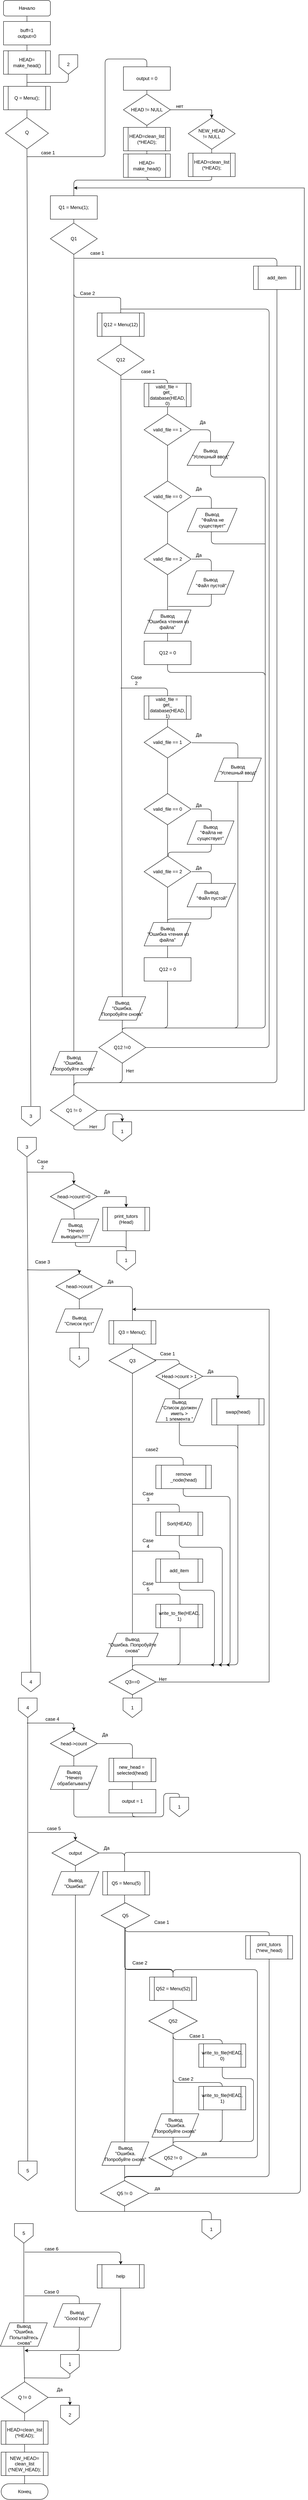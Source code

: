 <mxfile version="13.1.13" type="google"><diagram id="_tp3dQzSY6kzdeg2swQY" name="Page-1"><mxGraphModel dx="1038" dy="552" grid="1" gridSize="10" guides="1" tooltips="1" connect="1" arrows="1" fold="1" page="1" pageScale="1" pageWidth="827" pageHeight="1169" math="0" shadow="0"><root><mxCell id="0"/><mxCell id="1" parent="0"/><mxCell id="30OPwIiuVZA_b01aqFRT-155" value="" style="endArrow=none;html=1;exitX=0.5;exitY=1;exitDx=0;exitDy=0;edgeStyle=orthogonalEdgeStyle;entryX=0.5;entryY=0;entryDx=0;entryDy=0;" parent="1" source="30OPwIiuVZA_b01aqFRT-280" edge="1" target="30OPwIiuVZA_b01aqFRT-284"><mxGeometry width="50" height="50" relative="1" as="geometry"><mxPoint x="660" y="6129" as="sourcePoint"/><mxPoint x="544" y="6149" as="targetPoint"/><Array as="points"><mxPoint x="544" y="6149"/><mxPoint x="420" y="6149"/></Array></mxGeometry></mxCell><mxCell id="30OPwIiuVZA_b01aqFRT-156" value="" style="endArrow=none;html=1;exitX=0.5;exitY=1;exitDx=0;exitDy=0;edgeStyle=orthogonalEdgeStyle;entryX=0.5;entryY=0;entryDx=0;entryDy=0;" parent="1" source="30OPwIiuVZA_b01aqFRT-280" target="30OPwIiuVZA_b01aqFRT-286" edge="1"><mxGeometry width="50" height="50" relative="1" as="geometry"><mxPoint x="490" y="6039" as="sourcePoint"/><mxPoint x="610" y="6040" as="targetPoint"/><Array as="points"><mxPoint x="544" y="5909"/><mxPoint x="670" y="5909"/><mxPoint x="670" y="6060"/><mxPoint x="544" y="6060"/></Array></mxGeometry></mxCell><mxCell id="30OPwIiuVZA_b01aqFRT-157" value="" style="endArrow=none;html=1;edgeStyle=orthogonalEdgeStyle;" parent="1" edge="1"><mxGeometry width="50" height="50" relative="1" as="geometry"><mxPoint x="420" y="5619" as="sourcePoint"/><mxPoint x="660" y="6060" as="targetPoint"/><Array as="points"><mxPoint x="544" y="5619"/><mxPoint x="544" y="5799"/><mxPoint x="670" y="5799"/><mxPoint x="670" y="5899"/><mxPoint x="750" y="5899"/></Array></mxGeometry></mxCell><mxCell id="30OPwIiuVZA_b01aqFRT-160" value="" style="endArrow=none;html=1;edgeStyle=orthogonalEdgeStyle;entryX=0.5;entryY=0;entryDx=0;entryDy=0;" parent="1" edge="1" target="cly1dNXvCOqLPRIVeD7O-56"><mxGeometry width="50" height="50" relative="1" as="geometry"><mxPoint x="442" y="4659" as="sourcePoint"/><mxPoint x="442" y="3919" as="targetPoint"/><Array as="points"><mxPoint x="562" y="4659"/><mxPoint x="562" y="4840"/><mxPoint x="440" y="4840"/></Array></mxGeometry></mxCell><mxCell id="30OPwIiuVZA_b01aqFRT-161" value="" style="endArrow=none;html=1;edgeStyle=orthogonalEdgeStyle;" parent="1" edge="1"><mxGeometry width="50" height="50" relative="1" as="geometry"><mxPoint x="440" y="4549" as="sourcePoint"/><mxPoint x="550" y="4840" as="targetPoint"/><Array as="points"><mxPoint x="560" y="4549"/><mxPoint x="560" y="4649"/><mxPoint x="650" y="4649"/><mxPoint x="650" y="4840"/></Array></mxGeometry></mxCell><mxCell id="30OPwIiuVZA_b01aqFRT-164" value="" style="endArrow=none;html=1;exitX=0.5;exitY=1;exitDx=0;exitDy=0;edgeStyle=orthogonalEdgeStyle;" parent="1" source="30OPwIiuVZA_b01aqFRT-262" edge="1"><mxGeometry width="50" height="50" relative="1" as="geometry"><mxPoint x="190" y="1700" as="sourcePoint"/><mxPoint x="290" y="1070" as="targetPoint"/><Array as="points"><mxPoint x="290" y="1070"/></Array></mxGeometry></mxCell><mxCell id="30OPwIiuVZA_b01aqFRT-165" value="" style="endArrow=none;html=1;exitX=0.5;exitY=1;exitDx=0;exitDy=0;edgeStyle=orthogonalEdgeStyle;entryX=0.5;entryY=0;entryDx=0;entryDy=0;" parent="1" edge="1" target="30OPwIiuVZA_b01aqFRT-255" source="30OPwIiuVZA_b01aqFRT-246"><mxGeometry width="50" height="50" relative="1" as="geometry"><mxPoint x="592" y="2480" as="sourcePoint"/><mxPoint x="530" y="3210" as="targetPoint"/><Array as="points"><mxPoint x="710" y="3210"/><mxPoint x="414" y="3210"/></Array></mxGeometry></mxCell><mxCell id="30OPwIiuVZA_b01aqFRT-166" value="" style="endArrow=none;html=1;edgeStyle=orthogonalEdgeStyle;exitX=1;exitY=0.5;exitDx=0;exitDy=0;" parent="1" source="30OPwIiuVZA_b01aqFRT-255" edge="1"><mxGeometry width="50" height="50" relative="1" as="geometry"><mxPoint x="410" y="3120" as="sourcePoint"/><mxPoint x="410" y="1370" as="targetPoint"/><Array as="points"><mxPoint x="790" y="3260"/><mxPoint x="790" y="1370"/></Array></mxGeometry></mxCell><mxCell id="30OPwIiuVZA_b01aqFRT-167" value="" style="endArrow=none;html=1;exitX=0.5;exitY=0;exitDx=0;exitDy=0;" parent="1" edge="1" source="30OPwIiuVZA_b01aqFRT-254"><mxGeometry width="50" height="50" relative="1" as="geometry"><mxPoint x="410" y="3110" as="sourcePoint"/><mxPoint x="410" y="1343.6" as="targetPoint"/></mxGeometry></mxCell><mxCell id="30OPwIiuVZA_b01aqFRT-168" value="" style="endArrow=none;html=1;exitX=1;exitY=0.5;exitDx=0;exitDy=0;edgeStyle=orthogonalEdgeStyle;" parent="1" edge="1"><mxGeometry width="50" height="50" relative="1" as="geometry"><mxPoint x="592" y="2649.5" as="sourcePoint"/><mxPoint x="532" y="2770.5" as="targetPoint"/><Array as="points"><mxPoint x="642" y="2650"/><mxPoint x="642" y="2760"/><mxPoint x="532" y="2760"/></Array></mxGeometry></mxCell><mxCell id="30OPwIiuVZA_b01aqFRT-169" value="" style="endArrow=none;html=1;exitX=1;exitY=0.5;exitDx=0;exitDy=0;edgeStyle=orthogonalEdgeStyle;fontStyle=1;entryX=0.5;entryY=0;entryDx=0;entryDy=0;" parent="1" edge="1" target="30OPwIiuVZA_b01aqFRT-251"><mxGeometry width="50" height="50" relative="1" as="geometry"><mxPoint x="592" y="2810" as="sourcePoint"/><mxPoint x="532" y="2931" as="targetPoint"/><Array as="points"><mxPoint x="642" y="2810"/><mxPoint x="642" y="2931"/><mxPoint x="530" y="2931"/></Array></mxGeometry></mxCell><mxCell id="30OPwIiuVZA_b01aqFRT-170" value="" style="endArrow=none;html=1;edgeStyle=orthogonalEdgeStyle;entryX=0.5;entryY=0;entryDx=0;entryDy=0;" parent="1" edge="1" target="30OPwIiuVZA_b01aqFRT-255"><mxGeometry width="50" height="50" relative="1" as="geometry"><mxPoint x="410" y="2340" as="sourcePoint"/><mxPoint x="430" y="3210" as="targetPoint"/><Array as="points"><mxPoint x="530" y="2340"/><mxPoint x="530" y="3210"/><mxPoint x="414" y="3210"/></Array></mxGeometry></mxCell><mxCell id="30OPwIiuVZA_b01aqFRT-172" value="" style="endArrow=none;html=1;edgeStyle=orthogonalEdgeStyle;" parent="1" edge="1"><mxGeometry width="50" height="50" relative="1" as="geometry"><mxPoint x="410" y="1550" as="sourcePoint"/><mxPoint x="700" y="3210" as="targetPoint"/><Array as="points"><mxPoint x="530" y="1550"/><mxPoint x="530" y="2300"/><mxPoint x="780" y="2300"/><mxPoint x="780" y="3210"/></Array></mxGeometry></mxCell><mxCell id="30OPwIiuVZA_b01aqFRT-173" value="" style="endArrow=none;html=1;exitX=1;exitY=0.5;exitDx=0;exitDy=0;edgeStyle=orthogonalEdgeStyle;" parent="1" edge="1"><mxGeometry width="50" height="50" relative="1" as="geometry"><mxPoint x="592" y="1849.5" as="sourcePoint"/><mxPoint x="780" y="1971" as="targetPoint"/><Array as="points"><mxPoint x="642" y="1849.5"/><mxPoint x="642" y="1970.5"/></Array></mxGeometry></mxCell><mxCell id="30OPwIiuVZA_b01aqFRT-174" value="" style="endArrow=none;html=1;exitX=1;exitY=0.5;exitDx=0;exitDy=0;edgeStyle=orthogonalEdgeStyle;" parent="1" edge="1"><mxGeometry width="50" height="50" relative="1" as="geometry"><mxPoint x="592" y="2010" as="sourcePoint"/><mxPoint x="532" y="2131" as="targetPoint"/><Array as="points"><mxPoint x="642" y="2010"/><mxPoint x="642" y="2131"/></Array></mxGeometry></mxCell><mxCell id="30OPwIiuVZA_b01aqFRT-175" value="" style="endArrow=none;html=1;exitX=1;exitY=0.5;exitDx=0;exitDy=0;edgeStyle=orthogonalEdgeStyle;" parent="1" source="30OPwIiuVZA_b01aqFRT-236" edge="1"><mxGeometry width="50" height="50" relative="1" as="geometry"><mxPoint x="940" y="1830" as="sourcePoint"/><mxPoint x="780" y="2310" as="targetPoint"/><Array as="points"><mxPoint x="640" y="1679"/><mxPoint x="640" y="1800"/></Array></mxGeometry></mxCell><mxCell id="30OPwIiuVZA_b01aqFRT-176" value="" style="endArrow=classic;html=1;edgeStyle=orthogonalEdgeStyle;" parent="1" edge="1"><mxGeometry width="50" height="50" relative="1" as="geometry"><mxPoint x="164" y="6455" as="sourcePoint"/><mxPoint x="164" y="6595" as="targetPoint"/><Array as="points"><mxPoint x="304" y="6455"/><mxPoint x="304" y="6595"/><mxPoint x="164" y="6595"/></Array></mxGeometry></mxCell><mxCell id="30OPwIiuVZA_b01aqFRT-177" value="" style="endArrow=none;html=1;exitX=1;exitY=0.5;exitDx=0;exitDy=0;edgeStyle=orthogonalEdgeStyle;entryX=0.5;entryY=0;entryDx=0;entryDy=0;" parent="1" source="30OPwIiuVZA_b01aqFRT-204" edge="1" target="30OPwIiuVZA_b01aqFRT-279"><mxGeometry width="50" height="50" relative="1" as="geometry"><mxPoint x="710" y="5689" as="sourcePoint"/><mxPoint x="420" y="5619" as="targetPoint"/><Array as="points"><mxPoint x="420" y="5322"/><mxPoint x="420" y="5620"/><mxPoint x="544" y="5620"/></Array></mxGeometry></mxCell><mxCell id="30OPwIiuVZA_b01aqFRT-178" value="" style="endArrow=none;html=1;exitX=0.5;exitY=1;exitDx=0;exitDy=0;edgeStyle=orthogonalEdgeStyle;entryX=0.5;entryY=0;entryDx=0;entryDy=0;" parent="1" source="30OPwIiuVZA_b01aqFRT-192" target="30OPwIiuVZA_b01aqFRT-202" edge="1"><mxGeometry width="50" height="50" relative="1" as="geometry"><mxPoint x="690" y="5249" as="sourcePoint"/><mxPoint x="430" y="5239" as="targetPoint"/></mxGeometry></mxCell><mxCell id="30OPwIiuVZA_b01aqFRT-179" value="" style="endArrow=classic;html=1;edgeStyle=orthogonalEdgeStyle;" parent="1" edge="1"><mxGeometry width="50" height="50" relative="1" as="geometry"><mxPoint x="440" y="4429" as="sourcePoint"/><mxPoint x="640" y="4840" as="targetPoint"/><Array as="points"><mxPoint x="560" y="4429"/><mxPoint x="560" y="4539"/><mxPoint x="670" y="4539"/><mxPoint x="670" y="4840"/></Array></mxGeometry></mxCell><mxCell id="30OPwIiuVZA_b01aqFRT-180" value="" style="endArrow=classic;html=1;edgeStyle=orthogonalEdgeStyle;" parent="1" edge="1"><mxGeometry width="50" height="50" relative="1" as="geometry"><mxPoint x="440" y="4309" as="sourcePoint"/><mxPoint x="660" y="4840" as="targetPoint"/><Array as="points"><mxPoint x="570" y="4309"/><mxPoint x="570" y="4409"/><mxPoint x="690" y="4409"/><mxPoint x="690" y="4840"/></Array></mxGeometry></mxCell><mxCell id="30OPwIiuVZA_b01aqFRT-181" value="" style="endArrow=classic;html=1;exitX=1;exitY=0.5;exitDx=0;exitDy=0;edgeStyle=orthogonalEdgeStyle;entryX=0.5;entryY=0;entryDx=0;entryDy=0;" parent="1" source="30OPwIiuVZA_b01aqFRT-217" edge="1" target="30OPwIiuVZA_b01aqFRT-218"><mxGeometry width="50" height="50" relative="1" as="geometry"><mxPoint x="430" y="4309" as="sourcePoint"/><mxPoint x="690" y="4279" as="targetPoint"/></mxGeometry></mxCell><mxCell id="30OPwIiuVZA_b01aqFRT-182" value="" style="endArrow=classic;html=1;edgeStyle=orthogonalEdgeStyle;" parent="1" source="30OPwIiuVZA_b01aqFRT-268" edge="1"><mxGeometry width="50" height="50" relative="1" as="geometry"><mxPoint x="170" y="3829" as="sourcePoint"/><mxPoint x="680" y="4840" as="targetPoint"/><Array as="points"><mxPoint x="440" y="3872"/><mxPoint x="440" y="4059"/><mxPoint x="560" y="4059"/><mxPoint x="560" y="4279"/><mxPoint x="710" y="4279"/><mxPoint x="710" y="4840"/></Array></mxGeometry></mxCell><mxCell id="30OPwIiuVZA_b01aqFRT-183" value="" style="endArrow=classic;html=1;exitX=0.5;exitY=1;exitDx=0;exitDy=0;entryX=0.5;entryY=1;entryDx=0;entryDy=0;" parent="1" source="30OPwIiuVZA_b01aqFRT-195" target="30OPwIiuVZA_b01aqFRT-196" edge="1"><mxGeometry width="50" height="50" relative="1" as="geometry"><mxPoint x="360" y="4389" as="sourcePoint"/><mxPoint x="410" y="4339" as="targetPoint"/></mxGeometry></mxCell><mxCell id="30OPwIiuVZA_b01aqFRT-185" value="Начало" style="rounded=1;whiteSpace=wrap;html=1;fontSize=12;glass=0;strokeWidth=1;shadow=0;" parent="1" vertex="1"><mxGeometry x="110" y="580" width="120" height="40" as="geometry"/></mxCell><mxCell id="30OPwIiuVZA_b01aqFRT-186" value="" style="rounded=0;html=1;jettySize=auto;orthogonalLoop=1;fontSize=11;endArrow=block;endFill=0;endSize=8;strokeWidth=1;shadow=0;labelBackgroundColor=none;edgeStyle=orthogonalEdgeStyle;exitX=0.5;exitY=1;exitDx=0;exitDy=0;strokeColor=none;horizontal=1;" parent="1" source="30OPwIiuVZA_b01aqFRT-190" target="30OPwIiuVZA_b01aqFRT-188" edge="1"><mxGeometry y="20" relative="1" as="geometry"><mxPoint as="offset"/><mxPoint x="170" y="940" as="sourcePoint"/></mxGeometry></mxCell><mxCell id="30OPwIiuVZA_b01aqFRT-188" value="Q" style="rhombus;whiteSpace=wrap;html=1;shadow=0;fontFamily=Helvetica;fontSize=12;align=center;strokeWidth=1;spacing=6;spacingTop=-4;" parent="1" vertex="1"><mxGeometry x="115" y="880" width="110" height="80" as="geometry"/></mxCell><mxCell id="30OPwIiuVZA_b01aqFRT-189" value="Конец" style="rounded=1;whiteSpace=wrap;html=1;fontSize=12;glass=0;strokeWidth=1;shadow=0;arcSize=50;" parent="1" vertex="1"><mxGeometry x="104" y="6936" width="120" height="40" as="geometry"/></mxCell><mxCell id="30OPwIiuVZA_b01aqFRT-190" value="Q = Menu();" style="shape=process;whiteSpace=wrap;html=1;backgroundOutline=1;" parent="1" vertex="1"><mxGeometry x="110" y="800" width="120" height="60" as="geometry"/></mxCell><mxCell id="30OPwIiuVZA_b01aqFRT-191" value="print_tutors&lt;br&gt;(Head)" style="shape=process;whiteSpace=wrap;html=1;backgroundOutline=1;" parent="1" vertex="1"><mxGeometry x="364" y="3669" width="120" height="60" as="geometry"/></mxCell><mxCell id="30OPwIiuVZA_b01aqFRT-193" value="print_tutors&lt;br&gt;(*new_head)" style="shape=process;whiteSpace=wrap;html=1;backgroundOutline=1;" parent="1" vertex="1"><mxGeometry x="730" y="5533" width="120" height="60" as="geometry"/></mxCell><mxCell id="30OPwIiuVZA_b01aqFRT-194" value="" style="endArrow=classic;html=1;entryX=0.5;entryY=0;entryDx=0;entryDy=0;edgeStyle=orthogonalEdgeStyle;" parent="1" target="30OPwIiuVZA_b01aqFRT-195" edge="1"><mxGeometry width="50" height="50" relative="1" as="geometry"><mxPoint x="170" y="3579" as="sourcePoint"/><mxPoint x="290" y="4199" as="targetPoint"/><Array as="points"><mxPoint x="290" y="3579"/></Array></mxGeometry></mxCell><mxCell id="30OPwIiuVZA_b01aqFRT-195" value="head-&amp;gt;count!=0" style="rhombus;whiteSpace=wrap;html=1;" parent="1" vertex="1"><mxGeometry x="230" y="3609" width="120" height="65" as="geometry"/></mxCell><mxCell id="30OPwIiuVZA_b01aqFRT-196" value="Вывод&lt;br&gt;&quot;Нечего выводить!!!!!&quot;" style="shape=parallelogram;perimeter=parallelogramPerimeter;whiteSpace=wrap;html=1;" parent="1" vertex="1"><mxGeometry x="234" y="3699" width="120" height="60" as="geometry"/></mxCell><mxCell id="30OPwIiuVZA_b01aqFRT-197" value="" style="endArrow=classic;html=1;entryX=0.5;entryY=0;entryDx=0;entryDy=0;edgeStyle=orthogonalEdgeStyle;" parent="1" target="30OPwIiuVZA_b01aqFRT-198" edge="1"><mxGeometry width="50" height="50" relative="1" as="geometry"><mxPoint x="170" y="4989" as="sourcePoint"/><mxPoint x="290" y="5009" as="targetPoint"/><Array as="points"><mxPoint x="290" y="4989"/></Array></mxGeometry></mxCell><mxCell id="30OPwIiuVZA_b01aqFRT-198" value="head-&amp;gt;count" style="rhombus;whiteSpace=wrap;html=1;" parent="1" vertex="1"><mxGeometry x="230" y="5009" width="120" height="65" as="geometry"/></mxCell><mxCell id="30OPwIiuVZA_b01aqFRT-199" value="Вывод&lt;br&gt;&quot;Нечего обрабатывать!!" style="shape=parallelogram;perimeter=parallelogramPerimeter;whiteSpace=wrap;html=1;" parent="1" vertex="1"><mxGeometry x="230" y="5099" width="120" height="60" as="geometry"/></mxCell><mxCell id="30OPwIiuVZA_b01aqFRT-200" value="case 4" style="text;html=1;strokeColor=none;fillColor=none;align=center;verticalAlign=middle;whiteSpace=wrap;rounded=0;" parent="1" vertex="1"><mxGeometry x="210" y="4969" width="50" height="20" as="geometry"/></mxCell><mxCell id="30OPwIiuVZA_b01aqFRT-201" value="Да" style="text;html=1;strokeColor=none;fillColor=none;align=center;verticalAlign=middle;whiteSpace=wrap;rounded=0;" parent="1" vertex="1"><mxGeometry x="354" y="5299" width="40" height="20" as="geometry"/></mxCell><mxCell id="30OPwIiuVZA_b01aqFRT-202" value="output = 1" style="rounded=0;whiteSpace=wrap;html=1;" parent="1" vertex="1"><mxGeometry x="380" y="5159" width="120" height="60" as="geometry"/></mxCell><mxCell id="30OPwIiuVZA_b01aqFRT-203" value="" style="endArrow=classic;html=1;entryX=0.5;entryY=0;entryDx=0;entryDy=0;edgeStyle=orthogonalEdgeStyle;" parent="1" target="30OPwIiuVZA_b01aqFRT-204" edge="1"><mxGeometry width="50" height="50" relative="1" as="geometry"><mxPoint x="174" y="5269" as="sourcePoint"/><mxPoint x="294" y="5289" as="targetPoint"/><Array as="points"><mxPoint x="294" y="5269"/></Array></mxGeometry></mxCell><mxCell id="30OPwIiuVZA_b01aqFRT-204" value="output" style="rhombus;whiteSpace=wrap;html=1;" parent="1" vertex="1"><mxGeometry x="234" y="5289" width="120" height="65" as="geometry"/></mxCell><mxCell id="30OPwIiuVZA_b01aqFRT-205" value="case 5" style="text;html=1;strokeColor=none;fillColor=none;align=center;verticalAlign=middle;whiteSpace=wrap;rounded=0;" parent="1" vertex="1"><mxGeometry x="214" y="5249" width="50" height="20" as="geometry"/></mxCell><mxCell id="30OPwIiuVZA_b01aqFRT-206" value="Вывод&lt;br&gt;&quot;Ошибка!&quot;" style="shape=parallelogram;perimeter=parallelogramPerimeter;whiteSpace=wrap;html=1;" parent="1" vertex="1"><mxGeometry x="234" y="5369" width="120" height="60" as="geometry"/></mxCell><mxCell id="30OPwIiuVZA_b01aqFRT-207" value="" style="endArrow=classic;html=1;entryX=0.5;entryY=0;entryDx=0;entryDy=0;edgeStyle=orthogonalEdgeStyle;" parent="1" target="30OPwIiuVZA_b01aqFRT-226" edge="1"><mxGeometry width="50" height="50" relative="1" as="geometry"><mxPoint x="164" y="6343" as="sourcePoint"/><mxPoint x="288" y="6363" as="targetPoint"/><Array as="points"><mxPoint x="410" y="6343"/></Array></mxGeometry></mxCell><mxCell id="30OPwIiuVZA_b01aqFRT-208" value="case 6" style="text;html=1;strokeColor=none;fillColor=none;align=center;verticalAlign=middle;whiteSpace=wrap;rounded=0;" parent="1" vertex="1"><mxGeometry x="208" y="6325" width="50" height="20" as="geometry"/></mxCell><mxCell id="30OPwIiuVZA_b01aqFRT-209" value="Case 0&lt;span style=&quot;color: rgba(0 , 0 , 0 , 0) ; font-family: monospace ; font-size: 0px ; white-space: nowrap&quot;&gt;%3CmxGraphModel%3E%3Croot%3E%3CmxCell%20id%3D%220%22%2F%3E%3CmxCell%20id%3D%221%22%20parent%3D%220%22%2F%3E%3CmxCell%20id%3D%222%22%20value%3D%22Case%201%22%20style%3D%22text%3Bhtml%3D1%3BstrokeColor%3Dnone%3BfillColor%3Dnone%3Balign%3Dcenter%3BverticalAlign%3Dmiddle%3BwhiteSpace%3Dwrap%3Brounded%3D0%3B%22%20vertex%3D%221%22%20parent%3D%221%22%3E%3CmxGeometry%20x%3D%22260%22%20y%3D%22280%22%20width%3D%2250%22%20height%3D%2220%22%20as%3D%22geometry%22%2F%3E%3C%2FmxCell%3E%3C%2Froot%3E%3C%2FmxGraphModel%0&lt;/span&gt;" style="text;html=1;strokeColor=none;fillColor=none;align=center;verticalAlign=middle;whiteSpace=wrap;rounded=0;" parent="1" vertex="1"><mxGeometry x="208" y="6435" width="50" height="20" as="geometry"/></mxCell><mxCell id="30OPwIiuVZA_b01aqFRT-210" value="Вывод&lt;br&gt;&quot;Good buy!&quot;" style="shape=parallelogram;perimeter=parallelogramPerimeter;whiteSpace=wrap;html=1;" parent="1" vertex="1"><mxGeometry x="238" y="6475" width="120" height="60" as="geometry"/></mxCell><mxCell id="30OPwIiuVZA_b01aqFRT-212" value="Да" style="text;html=1;strokeColor=none;fillColor=none;align=center;verticalAlign=middle;whiteSpace=wrap;rounded=0;" parent="1" vertex="1"><mxGeometry x="350" y="5009" width="40" height="20" as="geometry"/></mxCell><mxCell id="30OPwIiuVZA_b01aqFRT-213" value="HEAD= make_head()" style="shape=process;whiteSpace=wrap;html=1;backgroundOutline=1;" parent="1" vertex="1"><mxGeometry x="110" y="709" width="120" height="60" as="geometry"/></mxCell><mxCell id="30OPwIiuVZA_b01aqFRT-215" value="Q3 = Menu();" style="shape=process;whiteSpace=wrap;html=1;backgroundOutline=1;" parent="1" vertex="1"><mxGeometry x="380" y="3959" width="120" height="60" as="geometry"/></mxCell><mxCell id="30OPwIiuVZA_b01aqFRT-216" value="Q3" style="rhombus;whiteSpace=wrap;html=1;" parent="1" vertex="1"><mxGeometry x="380" y="4029" width="120" height="65" as="geometry"/></mxCell><mxCell id="30OPwIiuVZA_b01aqFRT-217" value="Head-&amp;gt;count &amp;gt; 1" style="rhombus;whiteSpace=wrap;html=1;" parent="1" vertex="1"><mxGeometry x="500" y="4069" width="120" height="65" as="geometry"/></mxCell><mxCell id="30OPwIiuVZA_b01aqFRT-218" value="swap(head)" style="shape=process;whiteSpace=wrap;html=1;backgroundOutline=1;" parent="1" vertex="1"><mxGeometry x="643" y="4159" width="134" height="67" as="geometry"/></mxCell><mxCell id="30OPwIiuVZA_b01aqFRT-219" value="Вывод&lt;br&gt;&quot;Список должен иметь &amp;gt; &lt;br&gt;1 элемента &quot;" style="shape=parallelogram;perimeter=parallelogramPerimeter;whiteSpace=wrap;html=1;" parent="1" vertex="1"><mxGeometry x="500" y="4159" width="120" height="60" as="geometry"/></mxCell><mxCell id="30OPwIiuVZA_b01aqFRT-220" value="Case 3&lt;span style=&quot;color: rgba(0 , 0 , 0 , 0) ; font-family: monospace ; font-size: 0px ; white-space: nowrap&quot;&gt;%3CmxGraphModel%3E%3Croot%3E%3CmxCell%20id%3D%220%22%2F%3E%3CmxCell%20id%3D%221%22%20parent%3D%220%22%2F%3E%3CmxCell%20id%3D%222%22%20value%3D%22Case%201%22%20style%3D%22text%3Bhtml%3D1%3BstrokeColor%3Dnone%3BfillColor%3Dnone%3Balign%3Dcenter%3BverticalAlign%3Dmiddle%3BwhiteSpace%3Dwrap%3Brounded%3D0%3B%22%20vertex%3D%221%22%20parent%3D%221%22%3E%3CmxGeometry%20x%3D%22260%22%20y%3D%22280%22%20width%3D%2250%22%20height%3D%2220%22%20as%3D%22geometry%22%2F%3E%3C%2FmxCell%3E%3C%2Froot%3E%3C%2FmxGraphModel%33&lt;/span&gt;" style="text;html=1;strokeColor=none;fillColor=none;align=center;verticalAlign=middle;whiteSpace=wrap;rounded=0;" parent="1" vertex="1"><mxGeometry x="185" y="3799" width="50" height="20" as="geometry"/></mxCell><mxCell id="30OPwIiuVZA_b01aqFRT-221" value="Case 1" style="text;html=1;strokeColor=none;fillColor=none;align=center;verticalAlign=middle;whiteSpace=wrap;rounded=0;" parent="1" vertex="1"><mxGeometry x="505" y="4029" width="50" height="30" as="geometry"/></mxCell><mxCell id="30OPwIiuVZA_b01aqFRT-222" value="remove&lt;br&gt;_node(head)" style="shape=process;whiteSpace=wrap;html=1;backgroundOutline=1;" parent="1" vertex="1"><mxGeometry x="500" y="4329" width="142" height="60" as="geometry"/></mxCell><mxCell id="30OPwIiuVZA_b01aqFRT-223" value="case2" style="text;html=1;strokeColor=none;fillColor=none;align=center;verticalAlign=middle;whiteSpace=wrap;rounded=0;" parent="1" vertex="1"><mxGeometry x="470" y="4279" width="40" height="20" as="geometry"/></mxCell><mxCell id="30OPwIiuVZA_b01aqFRT-224" value="Case 3" style="text;html=1;strokeColor=none;fillColor=none;align=center;verticalAlign=middle;whiteSpace=wrap;rounded=0;" parent="1" vertex="1"><mxGeometry x="460" y="4399" width="40" height="20" as="geometry"/></mxCell><mxCell id="30OPwIiuVZA_b01aqFRT-225" value="Вывод&lt;br&gt;&quot;Список пуст&quot;" style="shape=parallelogram;perimeter=parallelogramPerimeter;whiteSpace=wrap;html=1;" parent="1" vertex="1"><mxGeometry x="244" y="3929" width="120" height="60" as="geometry"/></mxCell><mxCell id="30OPwIiuVZA_b01aqFRT-226" value="help" style="shape=process;whiteSpace=wrap;html=1;backgroundOutline=1;" parent="1" vertex="1"><mxGeometry x="350" y="6375" width="120" height="60" as="geometry"/></mxCell><mxCell id="eL4q997nay1xTTsP0k0q-43" style="edgeStyle=orthogonalEdgeStyle;rounded=0;orthogonalLoop=1;jettySize=auto;html=1;exitX=1;exitY=0.5;exitDx=0;exitDy=0;entryX=0.5;entryY=0;entryDx=0;entryDy=0;" parent="1" source="30OPwIiuVZA_b01aqFRT-227" target="eL4q997nay1xTTsP0k0q-42" edge="1"><mxGeometry relative="1" as="geometry"/></mxCell><mxCell id="30OPwIiuVZA_b01aqFRT-227" value="Q != 0" style="rhombus;whiteSpace=wrap;html=1;" parent="1" vertex="1"><mxGeometry x="104" y="6675" width="120" height="80" as="geometry"/></mxCell><mxCell id="30OPwIiuVZA_b01aqFRT-228" value="Да" style="text;html=1;strokeColor=none;fillColor=none;align=center;verticalAlign=middle;whiteSpace=wrap;rounded=0;" parent="1" vertex="1"><mxGeometry x="234" y="6685" width="40" height="20" as="geometry"/></mxCell><mxCell id="30OPwIiuVZA_b01aqFRT-229" value="output = 0" style="rounded=0;whiteSpace=wrap;html=1;" parent="1" vertex="1"><mxGeometry x="417" y="750" width="120" height="60" as="geometry"/></mxCell><mxCell id="30OPwIiuVZA_b01aqFRT-230" value="Q1 = Menu(1);" style="rounded=0;whiteSpace=wrap;html=1;" parent="1" vertex="1"><mxGeometry x="230" y="1080" width="120" height="60" as="geometry"/></mxCell><mxCell id="30OPwIiuVZA_b01aqFRT-231" value="Q1" style="rhombus;whiteSpace=wrap;html=1;" parent="1" vertex="1"><mxGeometry x="230" y="1150" width="120" height="80" as="geometry"/></mxCell><mxCell id="30OPwIiuVZA_b01aqFRT-232" value="add_item" style="shape=process;whiteSpace=wrap;html=1;backgroundOutline=1;" parent="1" vertex="1"><mxGeometry x="750" y="1260" width="120" height="60" as="geometry"/></mxCell><mxCell id="30OPwIiuVZA_b01aqFRT-233" value="Q12 = Menu(12)" style="shape=process;whiteSpace=wrap;html=1;backgroundOutline=1;" parent="1" vertex="1"><mxGeometry x="350" y="1380" width="120" height="60" as="geometry"/></mxCell><mxCell id="30OPwIiuVZA_b01aqFRT-234" value="Q12" style="rhombus;whiteSpace=wrap;html=1;" parent="1" vertex="1"><mxGeometry x="350" y="1460" width="120" height="80" as="geometry"/></mxCell><mxCell id="30OPwIiuVZA_b01aqFRT-235" value="valid_file =&amp;nbsp;&lt;br&gt;get_&lt;br&gt;database(HEAD, 0)" style="shape=process;whiteSpace=wrap;html=1;backgroundOutline=1;" parent="1" vertex="1"><mxGeometry x="470" y="1560" width="120" height="60" as="geometry"/></mxCell><mxCell id="30OPwIiuVZA_b01aqFRT-236" value="valid_file == 1" style="rhombus;whiteSpace=wrap;html=1;" parent="1" vertex="1"><mxGeometry x="470" y="1639" width="120" height="80" as="geometry"/></mxCell><mxCell id="30OPwIiuVZA_b01aqFRT-237" value="Вывод&lt;br&gt;&quot;Успешный ввод&quot;" style="shape=parallelogram;perimeter=parallelogramPerimeter;whiteSpace=wrap;html=1;size=0.267;" parent="1" vertex="1"><mxGeometry x="580" y="1710" width="120" height="60" as="geometry"/></mxCell><mxCell id="30OPwIiuVZA_b01aqFRT-238" value="valid_file == 0" style="rhombus;whiteSpace=wrap;html=1;" parent="1" vertex="1"><mxGeometry x="470" y="1810" width="120" height="80" as="geometry"/></mxCell><mxCell id="30OPwIiuVZA_b01aqFRT-239" value="valid_file == 2" style="rhombus;whiteSpace=wrap;html=1;" parent="1" vertex="1"><mxGeometry x="470" y="1970" width="120" height="80" as="geometry"/></mxCell><mxCell id="30OPwIiuVZA_b01aqFRT-240" value="Вывод&lt;br&gt;&amp;nbsp;&quot;Файла не существует&quot;" style="shape=parallelogram;perimeter=parallelogramPerimeter;whiteSpace=wrap;html=1;" parent="1" vertex="1"><mxGeometry x="580" y="1880" width="128" height="60" as="geometry"/></mxCell><mxCell id="30OPwIiuVZA_b01aqFRT-242" value="Вывод&lt;br&gt;&amp;nbsp;&quot;Файл пустой&quot;" style="shape=parallelogram;perimeter=parallelogramPerimeter;whiteSpace=wrap;html=1;" parent="1" vertex="1"><mxGeometry x="580" y="2040" width="120" height="60" as="geometry"/></mxCell><mxCell id="30OPwIiuVZA_b01aqFRT-243" value="Вывод&lt;br&gt;&amp;nbsp;&quot;Ошибка чтения из файла&quot;" style="shape=parallelogram;perimeter=parallelogramPerimeter;whiteSpace=wrap;html=1;" parent="1" vertex="1"><mxGeometry x="470" y="2140" width="120" height="60" as="geometry"/></mxCell><mxCell id="30OPwIiuVZA_b01aqFRT-244" value="valid_file =&amp;nbsp;&lt;br&gt;get_&lt;br&gt;database(HEAD, 1)" style="shape=process;whiteSpace=wrap;html=1;backgroundOutline=1;" parent="1" vertex="1"><mxGeometry x="470" y="2360" width="120" height="60" as="geometry"/></mxCell><mxCell id="30OPwIiuVZA_b01aqFRT-245" value="valid_file == 1" style="rhombus;whiteSpace=wrap;html=1;" parent="1" vertex="1"><mxGeometry x="470" y="2439" width="120" height="80" as="geometry"/></mxCell><mxCell id="30OPwIiuVZA_b01aqFRT-247" value="valid_file == 0" style="rhombus;whiteSpace=wrap;html=1;" parent="1" vertex="1"><mxGeometry x="470" y="2610" width="120" height="80" as="geometry"/></mxCell><mxCell id="30OPwIiuVZA_b01aqFRT-248" value="valid_file == 2" style="rhombus;whiteSpace=wrap;html=1;" parent="1" vertex="1"><mxGeometry x="470" y="2770" width="120" height="80" as="geometry"/></mxCell><mxCell id="30OPwIiuVZA_b01aqFRT-249" value="Вывод&lt;br&gt;&amp;nbsp;&quot;Файла не существует&quot;" style="shape=parallelogram;perimeter=parallelogramPerimeter;whiteSpace=wrap;html=1;" parent="1" vertex="1"><mxGeometry x="580" y="2680" width="120" height="60" as="geometry"/></mxCell><mxCell id="30OPwIiuVZA_b01aqFRT-250" value="Вывод&lt;br&gt;&amp;nbsp;&quot;Файл пустой&quot;" style="shape=parallelogram;perimeter=parallelogramPerimeter;whiteSpace=wrap;html=1;" parent="1" vertex="1"><mxGeometry x="580" y="2840" width="124" height="60" as="geometry"/></mxCell><mxCell id="30OPwIiuVZA_b01aqFRT-251" value="Вывод&lt;br&gt;&amp;nbsp;&quot;Ошибка чтения из файла&quot;" style="shape=parallelogram;perimeter=parallelogramPerimeter;whiteSpace=wrap;html=1;" parent="1" vertex="1"><mxGeometry x="470" y="2940" width="120" height="60" as="geometry"/></mxCell><mxCell id="30OPwIiuVZA_b01aqFRT-252" value="Q12 = 0" style="rounded=0;whiteSpace=wrap;html=1;" parent="1" vertex="1"><mxGeometry x="470" y="2220" width="120" height="60" as="geometry"/></mxCell><mxCell id="30OPwIiuVZA_b01aqFRT-253" value="Q12 = 0" style="rounded=0;whiteSpace=wrap;html=1;" parent="1" vertex="1"><mxGeometry x="470" y="3030" width="120" height="60" as="geometry"/></mxCell><mxCell id="30OPwIiuVZA_b01aqFRT-254" value="Вывод&lt;br&gt;&quot;Ошибка. Попробуйте снова&quot;" style="shape=parallelogram;perimeter=parallelogramPerimeter;whiteSpace=wrap;html=1;" parent="1" vertex="1"><mxGeometry x="354" y="3130" width="120" height="60" as="geometry"/></mxCell><mxCell id="30OPwIiuVZA_b01aqFRT-255" value="Q12 !=0" style="rhombus;whiteSpace=wrap;html=1;" parent="1" vertex="1"><mxGeometry x="354" y="3220" width="120" height="80" as="geometry"/></mxCell><mxCell id="30OPwIiuVZA_b01aqFRT-256" value="case 1" style="text;html=1;strokeColor=none;fillColor=none;align=center;verticalAlign=middle;whiteSpace=wrap;rounded=0;" parent="1" vertex="1"><mxGeometry x="460" y="1520" width="40" height="20" as="geometry"/></mxCell><mxCell id="30OPwIiuVZA_b01aqFRT-257" value="case 1" style="text;html=1;strokeColor=none;fillColor=none;align=center;verticalAlign=middle;whiteSpace=wrap;rounded=0;" parent="1" vertex="1"><mxGeometry x="204" y="960" width="40" height="20" as="geometry"/></mxCell><mxCell id="30OPwIiuVZA_b01aqFRT-259" value="case 1" style="text;html=1;strokeColor=none;fillColor=none;align=center;verticalAlign=middle;whiteSpace=wrap;rounded=0;" parent="1" vertex="1"><mxGeometry x="330" y="1217" width="40" height="20" as="geometry"/></mxCell><mxCell id="30OPwIiuVZA_b01aqFRT-260" value="Case 2" style="text;html=1;strokeColor=none;fillColor=none;align=center;verticalAlign=middle;whiteSpace=wrap;rounded=0;" parent="1" vertex="1"><mxGeometry x="300" y="1320" width="50" height="20" as="geometry"/></mxCell><mxCell id="30OPwIiuVZA_b01aqFRT-261" value="Case 2" style="text;html=1;strokeColor=none;fillColor=none;align=center;verticalAlign=middle;whiteSpace=wrap;rounded=0;" parent="1" vertex="1"><mxGeometry x="430" y="2310" width="40" height="20" as="geometry"/></mxCell><mxCell id="cly1dNXvCOqLPRIVeD7O-53" style="edgeStyle=orthogonalEdgeStyle;rounded=0;orthogonalLoop=1;jettySize=auto;html=1;exitX=1;exitY=0.5;exitDx=0;exitDy=0;" edge="1" parent="1" source="30OPwIiuVZA_b01aqFRT-264"><mxGeometry relative="1" as="geometry"><mxPoint x="290" y="1060" as="targetPoint"/><Array as="points"><mxPoint x="880" y="3421"/><mxPoint x="880" y="1060"/></Array></mxGeometry></mxCell><mxCell id="30OPwIiuVZA_b01aqFRT-264" value="Q1 != 0" style="rhombus;whiteSpace=wrap;html=1;" parent="1" vertex="1"><mxGeometry x="230" y="3381" width="120" height="80" as="geometry"/></mxCell><mxCell id="30OPwIiuVZA_b01aqFRT-266" value="Case 2" style="text;html=1;strokeColor=none;fillColor=none;align=center;verticalAlign=middle;whiteSpace=wrap;rounded=0;" parent="1" vertex="1"><mxGeometry x="190" y="3549" width="40" height="20" as="geometry"/></mxCell><mxCell id="30OPwIiuVZA_b01aqFRT-267" value="Sort(HEAD)" style="shape=process;whiteSpace=wrap;html=1;backgroundOutline=1;" parent="1" vertex="1"><mxGeometry x="500" y="4449" width="120" height="60" as="geometry"/></mxCell><mxCell id="30OPwIiuVZA_b01aqFRT-268" value="head-&amp;gt;count" style="rhombus;whiteSpace=wrap;html=1;" parent="1" vertex="1"><mxGeometry x="244" y="3839" width="120" height="65" as="geometry"/></mxCell><mxCell id="30OPwIiuVZA_b01aqFRT-269" value="" style="endArrow=classic;html=1;edgeStyle=orthogonalEdgeStyle;" parent="1" target="30OPwIiuVZA_b01aqFRT-268" edge="1"><mxGeometry width="50" height="50" relative="1" as="geometry"><mxPoint x="170" y="3829" as="sourcePoint"/><mxPoint x="440" y="3979" as="targetPoint"/><Array as="points"/></mxGeometry></mxCell><mxCell id="30OPwIiuVZA_b01aqFRT-270" value="add_item" style="shape=process;whiteSpace=wrap;html=1;backgroundOutline=1;" parent="1" vertex="1"><mxGeometry x="500" y="4569" width="120" height="60" as="geometry"/></mxCell><mxCell id="30OPwIiuVZA_b01aqFRT-271" value="write_to_file(HEAD, 1)" style="shape=process;whiteSpace=wrap;html=1;backgroundOutline=1;" parent="1" vertex="1"><mxGeometry x="500" y="4685" width="120" height="60" as="geometry"/></mxCell><mxCell id="30OPwIiuVZA_b01aqFRT-272" value="Вывод&lt;br&gt;&quot;Ошибка. Попробуйте снова&quot;" style="shape=parallelogram;perimeter=parallelogramPerimeter;whiteSpace=wrap;html=1;" parent="1" vertex="1"><mxGeometry x="374" y="4759" width="132" height="60" as="geometry"/></mxCell><mxCell id="30OPwIiuVZA_b01aqFRT-275" value="Case 4" style="text;html=1;strokeColor=none;fillColor=none;align=center;verticalAlign=middle;whiteSpace=wrap;rounded=0;" parent="1" vertex="1"><mxGeometry x="460" y="4519" width="40" height="20" as="geometry"/></mxCell><mxCell id="30OPwIiuVZA_b01aqFRT-276" value="Case 5" style="text;html=1;strokeColor=none;fillColor=none;align=center;verticalAlign=middle;whiteSpace=wrap;rounded=0;" parent="1" vertex="1"><mxGeometry x="460" y="4629" width="40" height="20" as="geometry"/></mxCell><mxCell id="30OPwIiuVZA_b01aqFRT-277" value="Q5 = Menu(5)" style="shape=process;whiteSpace=wrap;html=1;backgroundOutline=1;" parent="1" vertex="1"><mxGeometry x="364" y="5369" width="120" height="60" as="geometry"/></mxCell><mxCell id="30OPwIiuVZA_b01aqFRT-278" value="Q5" style="rhombus;whiteSpace=wrap;html=1;" parent="1" vertex="1"><mxGeometry x="360" y="5449" width="124" height="65" as="geometry"/></mxCell><mxCell id="30OPwIiuVZA_b01aqFRT-279" value="Q52 = Menu(52)" style="shape=process;whiteSpace=wrap;html=1;backgroundOutline=1;" parent="1" vertex="1"><mxGeometry x="484" y="5639" width="120" height="60" as="geometry"/></mxCell><mxCell id="30OPwIiuVZA_b01aqFRT-280" value="Q52" style="rhombus;whiteSpace=wrap;html=1;" parent="1" vertex="1"><mxGeometry x="482" y="5719" width="124" height="65" as="geometry"/></mxCell><mxCell id="30OPwIiuVZA_b01aqFRT-281" value="write_to_file(HEAD, 0)" style="shape=process;whiteSpace=wrap;html=1;backgroundOutline=1;" parent="1" vertex="1"><mxGeometry x="610" y="5810" width="120" height="60" as="geometry"/></mxCell><mxCell id="30OPwIiuVZA_b01aqFRT-282" value="write_to_file(HEAD, 1)" style="shape=process;whiteSpace=wrap;html=1;backgroundOutline=1;" parent="1" vertex="1"><mxGeometry x="610" y="5919" width="120" height="60" as="geometry"/></mxCell><mxCell id="30OPwIiuVZA_b01aqFRT-284" value="Q5 != 0" style="rhombus;whiteSpace=wrap;html=1;" parent="1" vertex="1"><mxGeometry x="358" y="6160" width="124" height="65" as="geometry"/></mxCell><mxCell id="30OPwIiuVZA_b01aqFRT-285" value="Вывод&lt;br&gt;&quot;Ошибка. Попробуйте снова&quot;" style="shape=parallelogram;perimeter=parallelogramPerimeter;whiteSpace=wrap;html=1;" parent="1" vertex="1"><mxGeometry x="490" y="5989" width="120" height="60" as="geometry"/></mxCell><mxCell id="30OPwIiuVZA_b01aqFRT-286" value="Q52 != 0" style="rhombus;whiteSpace=wrap;html=1;" parent="1" vertex="1"><mxGeometry x="482" y="6069" width="124" height="65" as="geometry"/></mxCell><mxCell id="30OPwIiuVZA_b01aqFRT-287" value="" style="endArrow=none;html=1;exitX=1;exitY=0.5;exitDx=0;exitDy=0;entryX=0.5;entryY=0;entryDx=0;entryDy=0;edgeStyle=orthogonalEdgeStyle;" parent="1" source="30OPwIiuVZA_b01aqFRT-286" target="30OPwIiuVZA_b01aqFRT-279" edge="1"><mxGeometry width="50" height="50" relative="1" as="geometry"><mxPoint x="710" y="6119" as="sourcePoint"/><mxPoint x="760" y="6069" as="targetPoint"/><Array as="points"><mxPoint x="760" y="6102"/><mxPoint x="760" y="5620"/><mxPoint x="544" y="5620"/></Array></mxGeometry></mxCell><mxCell id="30OPwIiuVZA_b01aqFRT-288" value="" style="endArrow=none;html=1;exitX=0.5;exitY=1;exitDx=0;exitDy=0;" parent="1" source="30OPwIiuVZA_b01aqFRT-284" edge="1"><mxGeometry width="50" height="50" relative="1" as="geometry"><mxPoint x="410" y="6319" as="sourcePoint"/><mxPoint x="420" y="6239" as="targetPoint"/></mxGeometry></mxCell><mxCell id="30OPwIiuVZA_b01aqFRT-290" value="Да" style="text;html=1;strokeColor=none;fillColor=none;align=center;verticalAlign=middle;whiteSpace=wrap;rounded=0;" parent="1" vertex="1"><mxGeometry x="600" y="1650" width="40" height="20" as="geometry"/></mxCell><mxCell id="30OPwIiuVZA_b01aqFRT-291" value="Да" style="text;html=1;strokeColor=none;fillColor=none;align=center;verticalAlign=middle;whiteSpace=wrap;rounded=0;" parent="1" vertex="1"><mxGeometry x="590" y="1820" width="40" height="20" as="geometry"/></mxCell><mxCell id="30OPwIiuVZA_b01aqFRT-292" value="Да" style="text;html=1;strokeColor=none;fillColor=none;align=center;verticalAlign=middle;whiteSpace=wrap;rounded=0;" parent="1" vertex="1"><mxGeometry x="590" y="1990" width="40" height="20" as="geometry"/></mxCell><mxCell id="30OPwIiuVZA_b01aqFRT-293" value="Да" style="text;html=1;strokeColor=none;fillColor=none;align=center;verticalAlign=middle;whiteSpace=wrap;rounded=0;" parent="1" vertex="1"><mxGeometry x="590" y="2450" width="40" height="20" as="geometry"/></mxCell><mxCell id="30OPwIiuVZA_b01aqFRT-294" value="Да" style="text;html=1;strokeColor=none;fillColor=none;align=center;verticalAlign=middle;whiteSpace=wrap;rounded=0;" parent="1" vertex="1"><mxGeometry x="590" y="2630" width="40" height="20" as="geometry"/></mxCell><mxCell id="30OPwIiuVZA_b01aqFRT-295" value="Да" style="text;html=1;strokeColor=none;fillColor=none;align=center;verticalAlign=middle;whiteSpace=wrap;rounded=0;" parent="1" vertex="1"><mxGeometry x="590" y="2790" width="40" height="20" as="geometry"/></mxCell><mxCell id="30OPwIiuVZA_b01aqFRT-296" value="Нет" style="text;html=1;strokeColor=none;fillColor=none;align=center;verticalAlign=middle;whiteSpace=wrap;rounded=0;" parent="1" vertex="1"><mxGeometry x="320" y="3453" width="40" height="20" as="geometry"/></mxCell><mxCell id="eL4q997nay1xTTsP0k0q-15" style="edgeStyle=orthogonalEdgeStyle;rounded=0;orthogonalLoop=1;jettySize=auto;html=1;exitX=1;exitY=0.5;exitDx=0;exitDy=0;entryX=0.5;entryY=0;entryDx=0;entryDy=0;" parent="1" source="30OPwIiuVZA_b01aqFRT-195" target="30OPwIiuVZA_b01aqFRT-191" edge="1"><mxGeometry relative="1" as="geometry"/></mxCell><mxCell id="30OPwIiuVZA_b01aqFRT-297" value="Да" style="text;html=1;strokeColor=none;fillColor=none;align=center;verticalAlign=middle;whiteSpace=wrap;rounded=0;" parent="1" vertex="1"><mxGeometry x="355" y="3619" width="40" height="20" as="geometry"/></mxCell><mxCell id="30OPwIiuVZA_b01aqFRT-298" value="Да" style="text;html=1;strokeColor=none;fillColor=none;align=center;verticalAlign=middle;whiteSpace=wrap;rounded=0;" parent="1" vertex="1"><mxGeometry x="364" y="3849" width="40" height="20" as="geometry"/></mxCell><mxCell id="30OPwIiuVZA_b01aqFRT-299" value="Да" style="text;html=1;strokeColor=none;fillColor=none;align=center;verticalAlign=middle;whiteSpace=wrap;rounded=0;" parent="1" vertex="1"><mxGeometry x="620" y="4079" width="40" height="20" as="geometry"/></mxCell><mxCell id="30OPwIiuVZA_b01aqFRT-300" value="Нет" style="text;html=1;strokeColor=none;fillColor=none;align=center;verticalAlign=middle;whiteSpace=wrap;rounded=0;" parent="1" vertex="1"><mxGeometry x="498" y="4867" width="40" height="20" as="geometry"/></mxCell><mxCell id="30OPwIiuVZA_b01aqFRT-301" value="Case 1" style="text;html=1;strokeColor=none;fillColor=none;align=center;verticalAlign=middle;whiteSpace=wrap;rounded=0;" parent="1" vertex="1"><mxGeometry x="490" y="5489" width="50" height="20" as="geometry"/></mxCell><mxCell id="30OPwIiuVZA_b01aqFRT-302" value="Case 2" style="text;html=1;strokeColor=none;fillColor=none;align=center;verticalAlign=middle;whiteSpace=wrap;rounded=0;" parent="1" vertex="1"><mxGeometry x="436" y="5593" width="46" height="20" as="geometry"/></mxCell><mxCell id="eL4q997nay1xTTsP0k0q-1" value="buff=1&lt;br&gt;output=0" style="rounded=0;whiteSpace=wrap;html=1;" parent="1" vertex="1"><mxGeometry x="110" y="634" width="120" height="60" as="geometry"/></mxCell><mxCell id="eL4q997nay1xTTsP0k0q-3" value="" style="endArrow=none;html=1;entryX=0.5;entryY=1;entryDx=0;entryDy=0;exitX=0.5;exitY=0;exitDx=0;exitDy=0;" parent="1" source="30OPwIiuVZA_b01aqFRT-188" target="30OPwIiuVZA_b01aqFRT-190" edge="1"><mxGeometry width="50" height="50" relative="1" as="geometry"><mxPoint x="500" y="1050" as="sourcePoint"/><mxPoint x="550" y="1000" as="targetPoint"/></mxGeometry></mxCell><mxCell id="eL4q997nay1xTTsP0k0q-4" value="" style="endArrow=none;html=1;entryX=0.5;entryY=1;entryDx=0;entryDy=0;exitX=0.5;exitY=0;exitDx=0;exitDy=0;" parent="1" source="30OPwIiuVZA_b01aqFRT-190" target="30OPwIiuVZA_b01aqFRT-213" edge="1"><mxGeometry width="50" height="50" relative="1" as="geometry"><mxPoint x="50" y="750" as="sourcePoint"/><mxPoint x="100" y="700" as="targetPoint"/></mxGeometry></mxCell><mxCell id="eL4q997nay1xTTsP0k0q-6" value="" style="endArrow=none;html=1;entryX=0.5;entryY=1;entryDx=0;entryDy=0;" parent="1" source="eL4q997nay1xTTsP0k0q-1" target="30OPwIiuVZA_b01aqFRT-185" edge="1"><mxGeometry width="50" height="50" relative="1" as="geometry"><mxPoint x="170" y="614.289" as="sourcePoint"/><mxPoint x="170" y="615" as="targetPoint"/></mxGeometry></mxCell><mxCell id="eL4q997nay1xTTsP0k0q-8" value="" style="endArrow=none;html=1;entryX=0.5;entryY=1;entryDx=0;entryDy=0;exitX=0.5;exitY=0;exitDx=0;exitDy=0;" parent="1" source="30OPwIiuVZA_b01aqFRT-213" target="eL4q997nay1xTTsP0k0q-1" edge="1"><mxGeometry width="50" height="50" relative="1" as="geometry"><mxPoint x="434" y="715" as="sourcePoint"/><mxPoint x="484" y="665" as="targetPoint"/></mxGeometry></mxCell><mxCell id="eL4q997nay1xTTsP0k0q-9" value="HEAD=clean_list&lt;br&gt;(*HEAD);" style="shape=process;whiteSpace=wrap;html=1;backgroundOutline=1;" parent="1" vertex="1"><mxGeometry x="104" y="6775" width="120" height="60" as="geometry"/></mxCell><mxCell id="eL4q997nay1xTTsP0k0q-10" value="NEW_HEAD=&lt;br&gt;clean_list&lt;br&gt;(*NEW_HEAD);" style="shape=process;whiteSpace=wrap;html=1;backgroundOutline=1;" parent="1" vertex="1"><mxGeometry x="104" y="6855" width="120" height="60" as="geometry"/></mxCell><mxCell id="eL4q997nay1xTTsP0k0q-11" value="1" style="shape=offPageConnector;whiteSpace=wrap;html=1;" parent="1" vertex="1"><mxGeometry x="390" y="3450" width="48" height="50" as="geometry"/></mxCell><mxCell id="eL4q997nay1xTTsP0k0q-14" value="1" style="shape=offPageConnector;whiteSpace=wrap;html=1;" parent="1" vertex="1"><mxGeometry x="400" y="3780" width="48" height="50" as="geometry"/></mxCell><mxCell id="eL4q997nay1xTTsP0k0q-17" value="" style="endArrow=none;html=1;entryX=0.5;entryY=0;entryDx=0;entryDy=0;edgeStyle=orthogonalEdgeStyle;" parent="1" target="eL4q997nay1xTTsP0k0q-14" edge="1"><mxGeometry width="50" height="50" relative="1" as="geometry"><mxPoint x="424" y="3729" as="sourcePoint"/><mxPoint x="550" y="3629" as="targetPoint"/><Array as="points"><mxPoint x="424" y="3780"/></Array></mxGeometry></mxCell><mxCell id="eL4q997nay1xTTsP0k0q-19" value="" style="endArrow=none;html=1;edgeStyle=orthogonalEdgeStyle;entryX=0.5;entryY=1;entryDx=0;entryDy=0;exitX=0.5;exitY=0;exitDx=0;exitDy=0;" parent="1" source="eL4q997nay1xTTsP0k0q-14" target="30OPwIiuVZA_b01aqFRT-196" edge="1"><mxGeometry width="50" height="50" relative="1" as="geometry"><mxPoint x="500" y="3679" as="sourcePoint"/><mxPoint x="550" y="3629" as="targetPoint"/></mxGeometry></mxCell><mxCell id="eL4q997nay1xTTsP0k0q-20" value="1" style="shape=offPageConnector;whiteSpace=wrap;html=1;" parent="1" vertex="1"><mxGeometry x="280" y="4029" width="48" height="50" as="geometry"/></mxCell><mxCell id="eL4q997nay1xTTsP0k0q-22" value="" style="endArrow=none;html=1;entryX=0.5;entryY=1;entryDx=0;entryDy=0;exitX=0.5;exitY=0;exitDx=0;exitDy=0;" parent="1" source="eL4q997nay1xTTsP0k0q-20" target="30OPwIiuVZA_b01aqFRT-225" edge="1"><mxGeometry width="50" height="50" relative="1" as="geometry"><mxPoint x="500" y="4109" as="sourcePoint"/><mxPoint x="550" y="4059" as="targetPoint"/></mxGeometry></mxCell><mxCell id="eL4q997nay1xTTsP0k0q-23" value="" style="endArrow=none;html=1;entryX=0.5;entryY=1;entryDx=0;entryDy=0;exitX=0.5;exitY=0;exitDx=0;exitDy=0;" parent="1" source="30OPwIiuVZA_b01aqFRT-225" target="30OPwIiuVZA_b01aqFRT-268" edge="1"><mxGeometry width="50" height="50" relative="1" as="geometry"><mxPoint x="500" y="4109" as="sourcePoint"/><mxPoint x="550" y="4059" as="targetPoint"/></mxGeometry></mxCell><mxCell id="eL4q997nay1xTTsP0k0q-24" value="1" style="shape=offPageConnector;whiteSpace=wrap;html=1;" parent="1" vertex="1"><mxGeometry x="536" y="5179" width="48" height="50" as="geometry"/></mxCell><mxCell id="30OPwIiuVZA_b01aqFRT-192" value="new_head =&amp;nbsp;&lt;br&gt;selected(head)" style="shape=process;whiteSpace=wrap;html=1;backgroundOutline=1;" parent="1" vertex="1"><mxGeometry x="380" y="5079" width="120" height="60" as="geometry"/></mxCell><mxCell id="eL4q997nay1xTTsP0k0q-28" value="" style="endArrow=none;html=1;exitX=1;exitY=0.5;exitDx=0;exitDy=0;edgeStyle=orthogonalEdgeStyle;" parent="1" source="30OPwIiuVZA_b01aqFRT-198" target="30OPwIiuVZA_b01aqFRT-192" edge="1"><mxGeometry width="50" height="50" relative="1" as="geometry"><mxPoint x="350" y="5041.5" as="sourcePoint"/><mxPoint x="430" y="5239.0" as="targetPoint"/></mxGeometry></mxCell><mxCell id="eL4q997nay1xTTsP0k0q-29" value="" style="endArrow=none;html=1;entryX=0.5;entryY=1;entryDx=0;entryDy=0;exitX=0.5;exitY=0;exitDx=0;exitDy=0;edgeStyle=orthogonalEdgeStyle;" parent="1" source="eL4q997nay1xTTsP0k0q-24" target="30OPwIiuVZA_b01aqFRT-202" edge="1"><mxGeometry width="50" height="50" relative="1" as="geometry"><mxPoint x="620" y="5289" as="sourcePoint"/><mxPoint x="670" y="5239" as="targetPoint"/><Array as="points"><mxPoint x="560" y="5169"/><mxPoint x="520" y="5169"/><mxPoint x="520" y="5229"/><mxPoint x="440" y="5229"/></Array></mxGeometry></mxCell><mxCell id="eL4q997nay1xTTsP0k0q-31" value="" style="endArrow=none;html=1;entryX=0.5;entryY=1;entryDx=0;entryDy=0;exitX=0.5;exitY=0;exitDx=0;exitDy=0;" parent="1" source="30OPwIiuVZA_b01aqFRT-199" target="30OPwIiuVZA_b01aqFRT-198" edge="1"><mxGeometry width="50" height="50" relative="1" as="geometry"><mxPoint x="170" y="5219" as="sourcePoint"/><mxPoint x="220" y="5169" as="targetPoint"/></mxGeometry></mxCell><mxCell id="eL4q997nay1xTTsP0k0q-32" value="" style="endArrow=none;html=1;edgeStyle=orthogonalEdgeStyle;entryX=0.5;entryY=1;entryDx=0;entryDy=0;" parent="1" target="30OPwIiuVZA_b01aqFRT-199" edge="1"><mxGeometry width="50" height="50" relative="1" as="geometry"><mxPoint x="500" y="5229" as="sourcePoint"/><mxPoint x="550" y="5039" as="targetPoint"/></mxGeometry></mxCell><mxCell id="eL4q997nay1xTTsP0k0q-34" value="" style="endArrow=none;html=1;edgeStyle=orthogonalEdgeStyle;entryX=0.5;entryY=1;entryDx=0;entryDy=0;exitX=0.5;exitY=0;exitDx=0;exitDy=0;" parent="1" source="eL4q997nay1xTTsP0k0q-36" target="30OPwIiuVZA_b01aqFRT-206" edge="1"><mxGeometry width="50" height="50" relative="1" as="geometry"><mxPoint x="550" y="6239" as="sourcePoint"/><mxPoint x="550" y="5469" as="targetPoint"/><Array as="points"><mxPoint x="642" y="6239"/><mxPoint x="294" y="6239"/></Array></mxGeometry></mxCell><mxCell id="eL4q997nay1xTTsP0k0q-36" value="1" style="shape=offPageConnector;whiteSpace=wrap;html=1;" parent="1" vertex="1"><mxGeometry x="618" y="6260" width="48" height="50" as="geometry"/></mxCell><mxCell id="eL4q997nay1xTTsP0k0q-39" value="2" style="shape=offPageConnector;whiteSpace=wrap;html=1;" parent="1" vertex="1"><mxGeometry x="252" y="719" width="48" height="50" as="geometry"/></mxCell><mxCell id="eL4q997nay1xTTsP0k0q-40" value="" style="endArrow=none;html=1;entryX=0.5;entryY=1;entryDx=0;entryDy=0;edgeStyle=orthogonalEdgeStyle;" parent="1" target="eL4q997nay1xTTsP0k0q-39" edge="1"><mxGeometry width="50" height="50" relative="1" as="geometry"><mxPoint x="170" y="790" as="sourcePoint"/><mxPoint x="550" y="850" as="targetPoint"/><Array as="points"><mxPoint x="276" y="790"/></Array></mxGeometry></mxCell><mxCell id="eL4q997nay1xTTsP0k0q-42" value="2" style="shape=offPageConnector;whiteSpace=wrap;html=1;" parent="1" vertex="1"><mxGeometry x="256" y="6735" width="48" height="50" as="geometry"/></mxCell><mxCell id="30OPwIiuVZA_b01aqFRT-211" value="Вывод&lt;br&gt;&quot;Ошибка. Попытайтесь&lt;br&gt;&amp;nbsp;снова&quot;" style="shape=parallelogram;perimeter=parallelogramPerimeter;whiteSpace=wrap;html=1;" parent="1" vertex="1"><mxGeometry x="102" y="6524" width="120" height="60" as="geometry"/></mxCell><mxCell id="eL4q997nay1xTTsP0k0q-46" value="" style="endArrow=none;html=1;entryX=0.5;entryY=1;entryDx=0;entryDy=0;edgeStyle=orthogonalEdgeStyle;" parent="1" target="30OPwIiuVZA_b01aqFRT-226" edge="1"><mxGeometry width="50" height="50" relative="1" as="geometry"><mxPoint x="292" y="6595" as="sourcePoint"/><mxPoint x="542" y="6495" as="targetPoint"/><Array as="points"><mxPoint x="292" y="6595"/><mxPoint x="410" y="6595"/></Array></mxGeometry></mxCell><mxCell id="eL4q997nay1xTTsP0k0q-47" value="1" style="shape=offPageConnector;whiteSpace=wrap;html=1;" parent="1" vertex="1"><mxGeometry x="256" y="6605" width="48" height="50" as="geometry"/></mxCell><mxCell id="eL4q997nay1xTTsP0k0q-48" value="" style="endArrow=none;html=1;edgeStyle=orthogonalEdgeStyle;entryX=0.5;entryY=1;entryDx=0;entryDy=0;" parent="1" target="eL4q997nay1xTTsP0k0q-47" edge="1"><mxGeometry width="50" height="50" relative="1" as="geometry"><mxPoint x="162" y="6665" as="sourcePoint"/><mxPoint x="542" y="6635" as="targetPoint"/></mxGeometry></mxCell><mxCell id="eL4q997nay1xTTsP0k0q-49" value="" style="endArrow=none;html=1;entryX=0.5;entryY=1;entryDx=0;entryDy=0;" parent="1" target="30OPwIiuVZA_b01aqFRT-188" edge="1"><mxGeometry width="50" height="50" relative="1" as="geometry"><mxPoint x="180" y="3410" as="sourcePoint"/><mxPoint x="550" y="940" as="targetPoint"/></mxGeometry></mxCell><mxCell id="eL4q997nay1xTTsP0k0q-50" value="3" style="shape=offPageConnector;whiteSpace=wrap;html=1;" parent="1" vertex="1"><mxGeometry x="156" y="3411" width="48" height="50" as="geometry"/></mxCell><mxCell id="eL4q997nay1xTTsP0k0q-51" value="3" style="shape=offPageConnector;whiteSpace=wrap;html=1;" parent="1" vertex="1"><mxGeometry x="146" y="3490" width="48" height="50" as="geometry"/></mxCell><mxCell id="eL4q997nay1xTTsP0k0q-52" value="" style="endArrow=none;html=1;entryX=0.5;entryY=1;entryDx=0;entryDy=0;exitX=0.5;exitY=0;exitDx=0;exitDy=0;" parent="1" source="eL4q997nay1xTTsP0k0q-54" target="eL4q997nay1xTTsP0k0q-51" edge="1"><mxGeometry width="50" height="50" relative="1" as="geometry"><mxPoint x="180" y="4740" as="sourcePoint"/><mxPoint x="150" y="3570" as="targetPoint"/></mxGeometry></mxCell><mxCell id="eL4q997nay1xTTsP0k0q-54" value="4" style="shape=offPageConnector;whiteSpace=wrap;html=1;" parent="1" vertex="1"><mxGeometry x="156" y="4859" width="48" height="50" as="geometry"/></mxCell><mxCell id="eL4q997nay1xTTsP0k0q-58" value="4" style="shape=offPageConnector;whiteSpace=wrap;html=1;" parent="1" vertex="1"><mxGeometry x="148" y="4925" width="48" height="50" as="geometry"/></mxCell><mxCell id="eL4q997nay1xTTsP0k0q-60" value="" style="endArrow=none;html=1;entryX=0.5;entryY=1;entryDx=0;entryDy=0;exitX=0.5;exitY=0;exitDx=0;exitDy=0;" parent="1" source="30OPwIiuVZA_b01aqFRT-206" target="30OPwIiuVZA_b01aqFRT-204" edge="1"><mxGeometry width="50" height="50" relative="1" as="geometry"><mxPoint x="160" y="5480" as="sourcePoint"/><mxPoint x="210" y="5430" as="targetPoint"/></mxGeometry></mxCell><mxCell id="eL4q997nay1xTTsP0k0q-61" value="" style="endArrow=none;html=1;entryX=0.5;entryY=1;entryDx=0;entryDy=0;exitX=0.5;exitY=0;exitDx=0;exitDy=0;" parent="1" source="eL4q997nay1xTTsP0k0q-62" target="eL4q997nay1xTTsP0k0q-58" edge="1"><mxGeometry width="50" height="50" relative="1" as="geometry"><mxPoint x="172" y="6110" as="sourcePoint"/><mxPoint x="120" y="5020" as="targetPoint"/></mxGeometry></mxCell><mxCell id="eL4q997nay1xTTsP0k0q-62" value="5" style="shape=offPageConnector;whiteSpace=wrap;html=1;" parent="1" vertex="1"><mxGeometry x="148" y="6110" width="48" height="50" as="geometry"/></mxCell><mxCell id="eL4q997nay1xTTsP0k0q-63" value="5" style="shape=offPageConnector;whiteSpace=wrap;html=1;" parent="1" vertex="1"><mxGeometry x="138" y="6270" width="48" height="50" as="geometry"/></mxCell><mxCell id="eL4q997nay1xTTsP0k0q-64" value="" style="endArrow=none;html=1;entryX=0.5;entryY=1;entryDx=0;entryDy=0;exitX=0.5;exitY=0;exitDx=0;exitDy=0;" parent="1" source="30OPwIiuVZA_b01aqFRT-211" target="eL4q997nay1xTTsP0k0q-63" edge="1"><mxGeometry width="50" height="50" relative="1" as="geometry"><mxPoint x="132" y="6486" as="sourcePoint"/><mxPoint x="122" y="6406" as="targetPoint"/></mxGeometry></mxCell><mxCell id="eL4q997nay1xTTsP0k0q-65" value="" style="endArrow=none;html=1;entryX=0.5;entryY=1;entryDx=0;entryDy=0;exitX=0.5;exitY=0;exitDx=0;exitDy=0;" parent="1" source="30OPwIiuVZA_b01aqFRT-227" target="30OPwIiuVZA_b01aqFRT-211" edge="1"><mxGeometry width="50" height="50" relative="1" as="geometry"><mxPoint x="82" y="6666" as="sourcePoint"/><mxPoint x="132" y="6616" as="targetPoint"/></mxGeometry></mxCell><mxCell id="eL4q997nay1xTTsP0k0q-66" value="" style="endArrow=none;html=1;exitX=0.5;exitY=1;exitDx=0;exitDy=0;entryX=0.5;entryY=0;entryDx=0;entryDy=0;" parent="1" source="30OPwIiuVZA_b01aqFRT-227" target="eL4q997nay1xTTsP0k0q-9" edge="1"><mxGeometry width="50" height="50" relative="1" as="geometry"><mxPoint x="492" y="6626" as="sourcePoint"/><mxPoint x="542" y="6576" as="targetPoint"/></mxGeometry></mxCell><mxCell id="eL4q997nay1xTTsP0k0q-67" value="" style="endArrow=none;html=1;exitX=0.5;exitY=1;exitDx=0;exitDy=0;entryX=0.5;entryY=0;entryDx=0;entryDy=0;" parent="1" source="eL4q997nay1xTTsP0k0q-9" target="eL4q997nay1xTTsP0k0q-10" edge="1"><mxGeometry width="50" height="50" relative="1" as="geometry"><mxPoint x="492" y="6626" as="sourcePoint"/><mxPoint x="542" y="6576" as="targetPoint"/></mxGeometry></mxCell><mxCell id="eL4q997nay1xTTsP0k0q-68" value="" style="endArrow=none;html=1;exitX=0.5;exitY=1;exitDx=0;exitDy=0;entryX=0.5;entryY=0;entryDx=0;entryDy=0;" parent="1" source="eL4q997nay1xTTsP0k0q-10" target="30OPwIiuVZA_b01aqFRT-189" edge="1"><mxGeometry width="50" height="50" relative="1" as="geometry"><mxPoint x="492" y="6626" as="sourcePoint"/><mxPoint x="542" y="6576" as="targetPoint"/></mxGeometry></mxCell><mxCell id="cly1dNXvCOqLPRIVeD7O-24" value="" style="endArrow=none;html=1;edgeStyle=orthogonalEdgeStyle;exitX=0.5;exitY=0;exitDx=0;exitDy=0;" edge="1" parent="1" source="30OPwIiuVZA_b01aqFRT-229"><mxGeometry width="50" height="50" relative="1" as="geometry"><mxPoint x="500" y="1180" as="sourcePoint"/><mxPoint x="170" y="980" as="targetPoint"/><Array as="points"><mxPoint x="477" y="730"/><mxPoint x="370" y="730"/><mxPoint x="370" y="980"/></Array></mxGeometry></mxCell><mxCell id="cly1dNXvCOqLPRIVeD7O-25" value="" style="endArrow=none;html=1;entryX=0.5;entryY=1;entryDx=0;entryDy=0;exitX=0.5;exitY=0;exitDx=0;exitDy=0;" edge="1" parent="1" source="30OPwIiuVZA_b01aqFRT-231" target="30OPwIiuVZA_b01aqFRT-230"><mxGeometry width="50" height="50" relative="1" as="geometry"><mxPoint x="390" y="1200" as="sourcePoint"/><mxPoint x="440" y="1150" as="targetPoint"/></mxGeometry></mxCell><mxCell id="cly1dNXvCOqLPRIVeD7O-26" value="" style="endArrow=none;html=1;edgeStyle=orthogonalEdgeStyle;exitX=0.5;exitY=0;exitDx=0;exitDy=0;" edge="1" parent="1" source="30OPwIiuVZA_b01aqFRT-232"><mxGeometry width="50" height="50" relative="1" as="geometry"><mxPoint x="500" y="1180" as="sourcePoint"/><mxPoint x="290" y="1240" as="targetPoint"/><Array as="points"><mxPoint x="810" y="1240"/></Array></mxGeometry></mxCell><mxCell id="cly1dNXvCOqLPRIVeD7O-27" value="" style="endArrow=none;html=1;edgeStyle=orthogonalEdgeStyle;" edge="1" parent="1"><mxGeometry width="50" height="50" relative="1" as="geometry"><mxPoint x="410" y="1350" as="sourcePoint"/><mxPoint x="290" y="1320" as="targetPoint"/><Array as="points"><mxPoint x="410" y="1340"/><mxPoint x="290" y="1340"/></Array></mxGeometry></mxCell><mxCell id="cly1dNXvCOqLPRIVeD7O-28" style="edgeStyle=orthogonalEdgeStyle;rounded=0;orthogonalLoop=1;jettySize=auto;html=1;exitX=1;exitY=0.5;exitDx=0;exitDy=0;entryX=0.5;entryY=0;entryDx=0;entryDy=0;" edge="1" parent="1" source="cly1dNXvCOqLPRIVeD7O-29" target="cly1dNXvCOqLPRIVeD7O-31"><mxGeometry relative="1" as="geometry"/></mxCell><mxCell id="cly1dNXvCOqLPRIVeD7O-29" value="HEAD != NULL" style="rhombus;whiteSpace=wrap;html=1;" vertex="1" parent="1"><mxGeometry x="417" y="820" width="120" height="80" as="geometry"/></mxCell><mxCell id="cly1dNXvCOqLPRIVeD7O-30" value="HEAD=clean_list&lt;br&gt;(*HEAD);" style="shape=process;whiteSpace=wrap;html=1;backgroundOutline=1;" vertex="1" parent="1"><mxGeometry x="417" y="905" width="120" height="60" as="geometry"/></mxCell><mxCell id="cly1dNXvCOqLPRIVeD7O-31" value="NEW_HEAD &lt;br&gt;!= NULL" style="rhombus;whiteSpace=wrap;html=1;" vertex="1" parent="1"><mxGeometry x="583" y="881" width="120" height="80" as="geometry"/></mxCell><mxCell id="cly1dNXvCOqLPRIVeD7O-32" value="HEAD=clean_list&lt;br&gt;(*HEAD);" style="shape=process;whiteSpace=wrap;html=1;backgroundOutline=1;" vertex="1" parent="1"><mxGeometry x="583" y="971" width="120" height="60" as="geometry"/></mxCell><mxCell id="cly1dNXvCOqLPRIVeD7O-33" value="нет" style="text;html=1;strokeColor=none;fillColor=none;align=center;verticalAlign=middle;whiteSpace=wrap;rounded=0;" vertex="1" parent="1"><mxGeometry x="541" y="841" width="40" height="20" as="geometry"/></mxCell><mxCell id="cly1dNXvCOqLPRIVeD7O-34" value="" style="endArrow=none;html=1;entryX=0.5;entryY=1;entryDx=0;entryDy=0;exitX=0.5;exitY=0;exitDx=0;exitDy=0;" edge="1" parent="1" source="cly1dNXvCOqLPRIVeD7O-30" target="cly1dNXvCOqLPRIVeD7O-29"><mxGeometry width="50" height="50" relative="1" as="geometry"><mxPoint x="507" y="1011" as="sourcePoint"/><mxPoint x="557" y="961" as="targetPoint"/></mxGeometry></mxCell><mxCell id="cly1dNXvCOqLPRIVeD7O-35" value="" style="endArrow=none;html=1;entryX=0.5;entryY=1;entryDx=0;entryDy=0;exitX=0.5;exitY=0;exitDx=0;exitDy=0;" edge="1" parent="1" source="cly1dNXvCOqLPRIVeD7O-32" target="cly1dNXvCOqLPRIVeD7O-31"><mxGeometry width="50" height="50" relative="1" as="geometry"><mxPoint x="417" y="1011" as="sourcePoint"/><mxPoint x="467" y="961" as="targetPoint"/></mxGeometry></mxCell><mxCell id="cly1dNXvCOqLPRIVeD7O-37" value="" style="endArrow=none;html=1;entryX=0.5;entryY=1;entryDx=0;entryDy=0;exitX=0.5;exitY=0;exitDx=0;exitDy=0;" edge="1" parent="1" source="cly1dNXvCOqLPRIVeD7O-29" target="30OPwIiuVZA_b01aqFRT-229"><mxGeometry width="50" height="50" relative="1" as="geometry"><mxPoint x="500" y="1000" as="sourcePoint"/><mxPoint x="550" y="950" as="targetPoint"/></mxGeometry></mxCell><mxCell id="cly1dNXvCOqLPRIVeD7O-38" value="" style="endArrow=none;html=1;edgeStyle=orthogonalEdgeStyle;exitX=0.5;exitY=1;exitDx=0;exitDy=0;entryX=0.5;entryY=1;entryDx=0;entryDy=0;" edge="1" parent="1" source="cly1dNXvCOqLPRIVeD7O-30" target="cly1dNXvCOqLPRIVeD7O-32"><mxGeometry width="50" height="50" relative="1" as="geometry"><mxPoint x="500" y="1000" as="sourcePoint"/><mxPoint x="550" y="950" as="targetPoint"/></mxGeometry></mxCell><mxCell id="cly1dNXvCOqLPRIVeD7O-39" value="" style="endArrow=none;html=1;exitX=0.5;exitY=0;exitDx=0;exitDy=0;edgeStyle=orthogonalEdgeStyle;" edge="1" parent="1" source="30OPwIiuVZA_b01aqFRT-230"><mxGeometry width="50" height="50" relative="1" as="geometry"><mxPoint x="500" y="1000" as="sourcePoint"/><mxPoint x="480" y="1040" as="targetPoint"/><Array as="points"><mxPoint x="290" y="1040"/><mxPoint x="480" y="1040"/></Array></mxGeometry></mxCell><mxCell id="cly1dNXvCOqLPRIVeD7O-40" value="HEAD=&lt;br&gt;make_head()" style="shape=process;whiteSpace=wrap;html=1;backgroundOutline=1;" vertex="1" parent="1"><mxGeometry x="417" y="973" width="120" height="60" as="geometry"/></mxCell><mxCell id="cly1dNXvCOqLPRIVeD7O-41" value="" style="endArrow=none;html=1;exitX=0.5;exitY=0;exitDx=0;exitDy=0;entryX=0.5;entryY=1;entryDx=0;entryDy=0;" edge="1" parent="1" source="30OPwIiuVZA_b01aqFRT-255" target="30OPwIiuVZA_b01aqFRT-254"><mxGeometry width="50" height="50" relative="1" as="geometry"><mxPoint x="500" y="3200" as="sourcePoint"/><mxPoint x="550" y="3150" as="targetPoint"/></mxGeometry></mxCell><mxCell id="cly1dNXvCOqLPRIVeD7O-43" value="Нет" style="text;html=1;strokeColor=none;fillColor=none;align=center;verticalAlign=middle;whiteSpace=wrap;rounded=0;" vertex="1" parent="1"><mxGeometry x="414" y="3310" width="40" height="20" as="geometry"/></mxCell><mxCell id="30OPwIiuVZA_b01aqFRT-246" value="Вывод&lt;br&gt;&quot;Успешный ввод&quot;" style="shape=parallelogram;perimeter=parallelogramPerimeter;whiteSpace=wrap;html=1;" parent="1" vertex="1"><mxGeometry x="650" y="2519" width="120" height="60" as="geometry"/></mxCell><mxCell id="cly1dNXvCOqLPRIVeD7O-45" value="" style="endArrow=none;html=1;exitX=1;exitY=0.5;exitDx=0;exitDy=0;edgeStyle=orthogonalEdgeStyle;entryX=0.5;entryY=0;entryDx=0;entryDy=0;" edge="1" parent="1" target="30OPwIiuVZA_b01aqFRT-246"><mxGeometry width="50" height="50" relative="1" as="geometry"><mxPoint x="592" y="2480" as="sourcePoint"/><mxPoint x="414" y="3220" as="targetPoint"/><Array as="points"/></mxGeometry></mxCell><mxCell id="cly1dNXvCOqLPRIVeD7O-47" value="" style="endArrow=none;html=1;entryX=0.5;entryY=1;entryDx=0;entryDy=0;exitX=0.5;exitY=0;exitDx=0;exitDy=0;edgeStyle=orthogonalEdgeStyle;" edge="1" parent="1" source="30OPwIiuVZA_b01aqFRT-264" target="30OPwIiuVZA_b01aqFRT-232"><mxGeometry width="50" height="50" relative="1" as="geometry"><mxPoint x="520" y="3381.6" as="sourcePoint"/><mxPoint x="700" y="1300" as="targetPoint"/><Array as="points"><mxPoint x="290" y="3350"/><mxPoint x="810" y="3350"/><mxPoint x="810" y="1320"/></Array></mxGeometry></mxCell><mxCell id="30OPwIiuVZA_b01aqFRT-262" value="Вывод&lt;br&gt;&quot;Ошибка. Попробуйте снова&quot;" style="shape=parallelogram;perimeter=parallelogramPerimeter;whiteSpace=wrap;html=1;" parent="1" vertex="1"><mxGeometry x="230" y="3270" width="120" height="60" as="geometry"/></mxCell><mxCell id="cly1dNXvCOqLPRIVeD7O-49" value="" style="endArrow=none;html=1;entryX=0.5;entryY=1;entryDx=0;entryDy=0;exitX=0.5;exitY=0;exitDx=0;exitDy=0;" edge="1" parent="1" source="30OPwIiuVZA_b01aqFRT-264" target="30OPwIiuVZA_b01aqFRT-262"><mxGeometry width="50" height="50" relative="1" as="geometry"><mxPoint x="230" y="3400" as="sourcePoint"/><mxPoint x="280" y="3350" as="targetPoint"/></mxGeometry></mxCell><mxCell id="cly1dNXvCOqLPRIVeD7O-51" value="" style="endArrow=none;html=1;exitX=0.5;exitY=0;exitDx=0;exitDy=0;entryX=0.5;entryY=1;entryDx=0;entryDy=0;edgeStyle=orthogonalEdgeStyle;" edge="1" parent="1" source="30OPwIiuVZA_b01aqFRT-264" target="30OPwIiuVZA_b01aqFRT-255"><mxGeometry width="50" height="50" relative="1" as="geometry"><mxPoint x="500" y="3290" as="sourcePoint"/><mxPoint x="550" y="3240" as="targetPoint"/><Array as="points"><mxPoint x="290" y="3350"/><mxPoint x="414" y="3350"/></Array></mxGeometry></mxCell><mxCell id="cly1dNXvCOqLPRIVeD7O-54" value="" style="endArrow=classic;html=1;exitX=0.5;exitY=1;exitDx=0;exitDy=0;entryX=0.5;entryY=0;entryDx=0;entryDy=0;edgeStyle=orthogonalEdgeStyle;" edge="1" parent="1" source="30OPwIiuVZA_b01aqFRT-264" target="eL4q997nay1xTTsP0k0q-11"><mxGeometry width="50" height="50" relative="1" as="geometry"><mxPoint x="500" y="3390" as="sourcePoint"/><mxPoint x="550" y="3340" as="targetPoint"/><Array as="points"><mxPoint x="290" y="3471"/><mxPoint x="370" y="3471"/><mxPoint x="370" y="3430"/><mxPoint x="414" y="3430"/></Array></mxGeometry></mxCell><mxCell id="cly1dNXvCOqLPRIVeD7O-61" style="edgeStyle=orthogonalEdgeStyle;rounded=0;orthogonalLoop=1;jettySize=auto;html=1;exitX=1;exitY=0.5;exitDx=0;exitDy=0;" edge="1" parent="1" source="cly1dNXvCOqLPRIVeD7O-56"><mxGeometry relative="1" as="geometry"><mxPoint x="440" y="3930" as="targetPoint"/><Array as="points"><mxPoint x="790" y="4884"/><mxPoint x="790" y="3930"/></Array></mxGeometry></mxCell><mxCell id="cly1dNXvCOqLPRIVeD7O-56" value="Q3==0" style="rhombus;whiteSpace=wrap;html=1;" vertex="1" parent="1"><mxGeometry x="380" y="4851.5" width="120" height="65" as="geometry"/></mxCell><mxCell id="cly1dNXvCOqLPRIVeD7O-58" value="" style="endArrow=none;html=1;exitX=0.5;exitY=1;exitDx=0;exitDy=0;entryX=0.5;entryY=0;entryDx=0;entryDy=0;edgeStyle=orthogonalEdgeStyle;" edge="1" parent="1" source="30OPwIiuVZA_b01aqFRT-272" target="cly1dNXvCOqLPRIVeD7O-56"><mxGeometry width="50" height="50" relative="1" as="geometry"><mxPoint x="500" y="4750" as="sourcePoint"/><mxPoint x="550" y="4700" as="targetPoint"/></mxGeometry></mxCell><mxCell id="cly1dNXvCOqLPRIVeD7O-59" value="" style="endArrow=none;html=1;entryX=0.5;entryY=1;entryDx=0;entryDy=0;exitX=0.5;exitY=0;exitDx=0;exitDy=0;" edge="1" parent="1" source="30OPwIiuVZA_b01aqFRT-272" target="30OPwIiuVZA_b01aqFRT-216"><mxGeometry width="50" height="50" relative="1" as="geometry"><mxPoint x="500" y="4250" as="sourcePoint"/><mxPoint x="550" y="4200" as="targetPoint"/></mxGeometry></mxCell><mxCell id="cly1dNXvCOqLPRIVeD7O-60" value="" style="endArrow=none;html=1;entryX=0.5;entryY=1;entryDx=0;entryDy=0;" edge="1" parent="1" target="30OPwIiuVZA_b01aqFRT-218"><mxGeometry width="50" height="50" relative="1" as="geometry"><mxPoint x="710" y="4290" as="sourcePoint"/><mxPoint x="740" y="4230" as="targetPoint"/></mxGeometry></mxCell><mxCell id="cly1dNXvCOqLPRIVeD7O-62" value="1" style="shape=offPageConnector;whiteSpace=wrap;html=1;" vertex="1" parent="1"><mxGeometry x="416" y="4925" width="48" height="50" as="geometry"/></mxCell><mxCell id="cly1dNXvCOqLPRIVeD7O-64" value="" style="endArrow=none;html=1;entryX=0.5;entryY=1;entryDx=0;entryDy=0;exitX=0.5;exitY=0;exitDx=0;exitDy=0;" edge="1" parent="1" source="cly1dNXvCOqLPRIVeD7O-62" target="cly1dNXvCOqLPRIVeD7O-56"><mxGeometry width="50" height="50" relative="1" as="geometry"><mxPoint x="500" y="5150" as="sourcePoint"/><mxPoint x="550" y="5100" as="targetPoint"/></mxGeometry></mxCell><mxCell id="cly1dNXvCOqLPRIVeD7O-66" value="" style="endArrow=none;html=1;edgeStyle=orthogonalEdgeStyle;exitX=0.5;exitY=1;exitDx=0;exitDy=0;entryX=0.5;entryY=0;entryDx=0;entryDy=0;" edge="1" parent="1" source="30OPwIiuVZA_b01aqFRT-278" target="30OPwIiuVZA_b01aqFRT-193"><mxGeometry width="50" height="50" relative="1" as="geometry"><mxPoint x="500" y="5550" as="sourcePoint"/><mxPoint x="550" y="5500" as="targetPoint"/><Array as="points"><mxPoint x="422" y="5523"/><mxPoint x="790" y="5523"/></Array></mxGeometry></mxCell><mxCell id="cly1dNXvCOqLPRIVeD7O-68" value="Case 1" style="text;html=1;strokeColor=none;fillColor=none;align=center;verticalAlign=middle;whiteSpace=wrap;rounded=0;" vertex="1" parent="1"><mxGeometry x="580" y="5780" width="50" height="20" as="geometry"/></mxCell><mxCell id="cly1dNXvCOqLPRIVeD7O-69" value="Case 2" style="text;html=1;strokeColor=none;fillColor=none;align=center;verticalAlign=middle;whiteSpace=wrap;rounded=0;" vertex="1" parent="1"><mxGeometry x="554" y="5890" width="46" height="20" as="geometry"/></mxCell><mxCell id="cly1dNXvCOqLPRIVeD7O-70" value="да" style="text;html=1;strokeColor=none;fillColor=none;align=center;verticalAlign=middle;whiteSpace=wrap;rounded=0;" vertex="1" parent="1"><mxGeometry x="604" y="6081" width="40" height="20" as="geometry"/></mxCell><mxCell id="cly1dNXvCOqLPRIVeD7O-71" value="" style="endArrow=none;html=1;entryX=0.5;entryY=1;entryDx=0;entryDy=0;edgeStyle=orthogonalEdgeStyle;exitX=0.5;exitY=0;exitDx=0;exitDy=0;" edge="1" parent="1" source="30OPwIiuVZA_b01aqFRT-284" target="30OPwIiuVZA_b01aqFRT-193"><mxGeometry width="50" height="50" relative="1" as="geometry"><mxPoint x="440" y="6150" as="sourcePoint"/><mxPoint x="840" y="5730" as="targetPoint"/><Array as="points"><mxPoint x="420" y="6150"/><mxPoint x="790" y="6150"/></Array></mxGeometry></mxCell><mxCell id="cly1dNXvCOqLPRIVeD7O-75" value="" style="endArrow=none;html=1;entryX=0.5;entryY=1;entryDx=0;entryDy=0;exitX=0.5;exitY=0;exitDx=0;exitDy=0;" edge="1" parent="1" source="30OPwIiuVZA_b01aqFRT-284" target="30OPwIiuVZA_b01aqFRT-278"><mxGeometry width="50" height="50" relative="1" as="geometry"><mxPoint x="400" y="5710" as="sourcePoint"/><mxPoint x="450" y="5660" as="targetPoint"/></mxGeometry></mxCell><mxCell id="30OPwIiuVZA_b01aqFRT-283" value="Вывод&lt;br&gt;&quot;Ошибка. Попробуйте снова&quot;" style="shape=parallelogram;perimeter=parallelogramPerimeter;whiteSpace=wrap;html=1;" parent="1" vertex="1"><mxGeometry x="362" y="6061" width="120" height="60" as="geometry"/></mxCell><mxCell id="cly1dNXvCOqLPRIVeD7O-76" value="" style="endArrow=none;html=1;exitX=1;exitY=0.5;exitDx=0;exitDy=0;edgeStyle=orthogonalEdgeStyle;" edge="1" parent="1" source="30OPwIiuVZA_b01aqFRT-284"><mxGeometry width="50" height="50" relative="1" as="geometry"><mxPoint x="570" y="6240" as="sourcePoint"/><mxPoint x="420" y="5330" as="targetPoint"/><Array as="points"><mxPoint x="870" y="6193"/><mxPoint x="870" y="5320"/><mxPoint x="420" y="5320"/></Array></mxGeometry></mxCell><mxCell id="cly1dNXvCOqLPRIVeD7O-79" value="да" style="text;html=1;strokeColor=none;fillColor=none;align=center;verticalAlign=middle;whiteSpace=wrap;rounded=0;" vertex="1" parent="1"><mxGeometry x="484" y="6170" width="40" height="20" as="geometry"/></mxCell></root></mxGraphModel></diagram></mxfile>